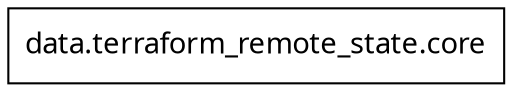 digraph G {
  rankdir = "RL";
  node [shape = rect, fontname = "sans-serif"];
  "data.terraform_remote_state.core" [label="data.terraform_remote_state.core"];
}

